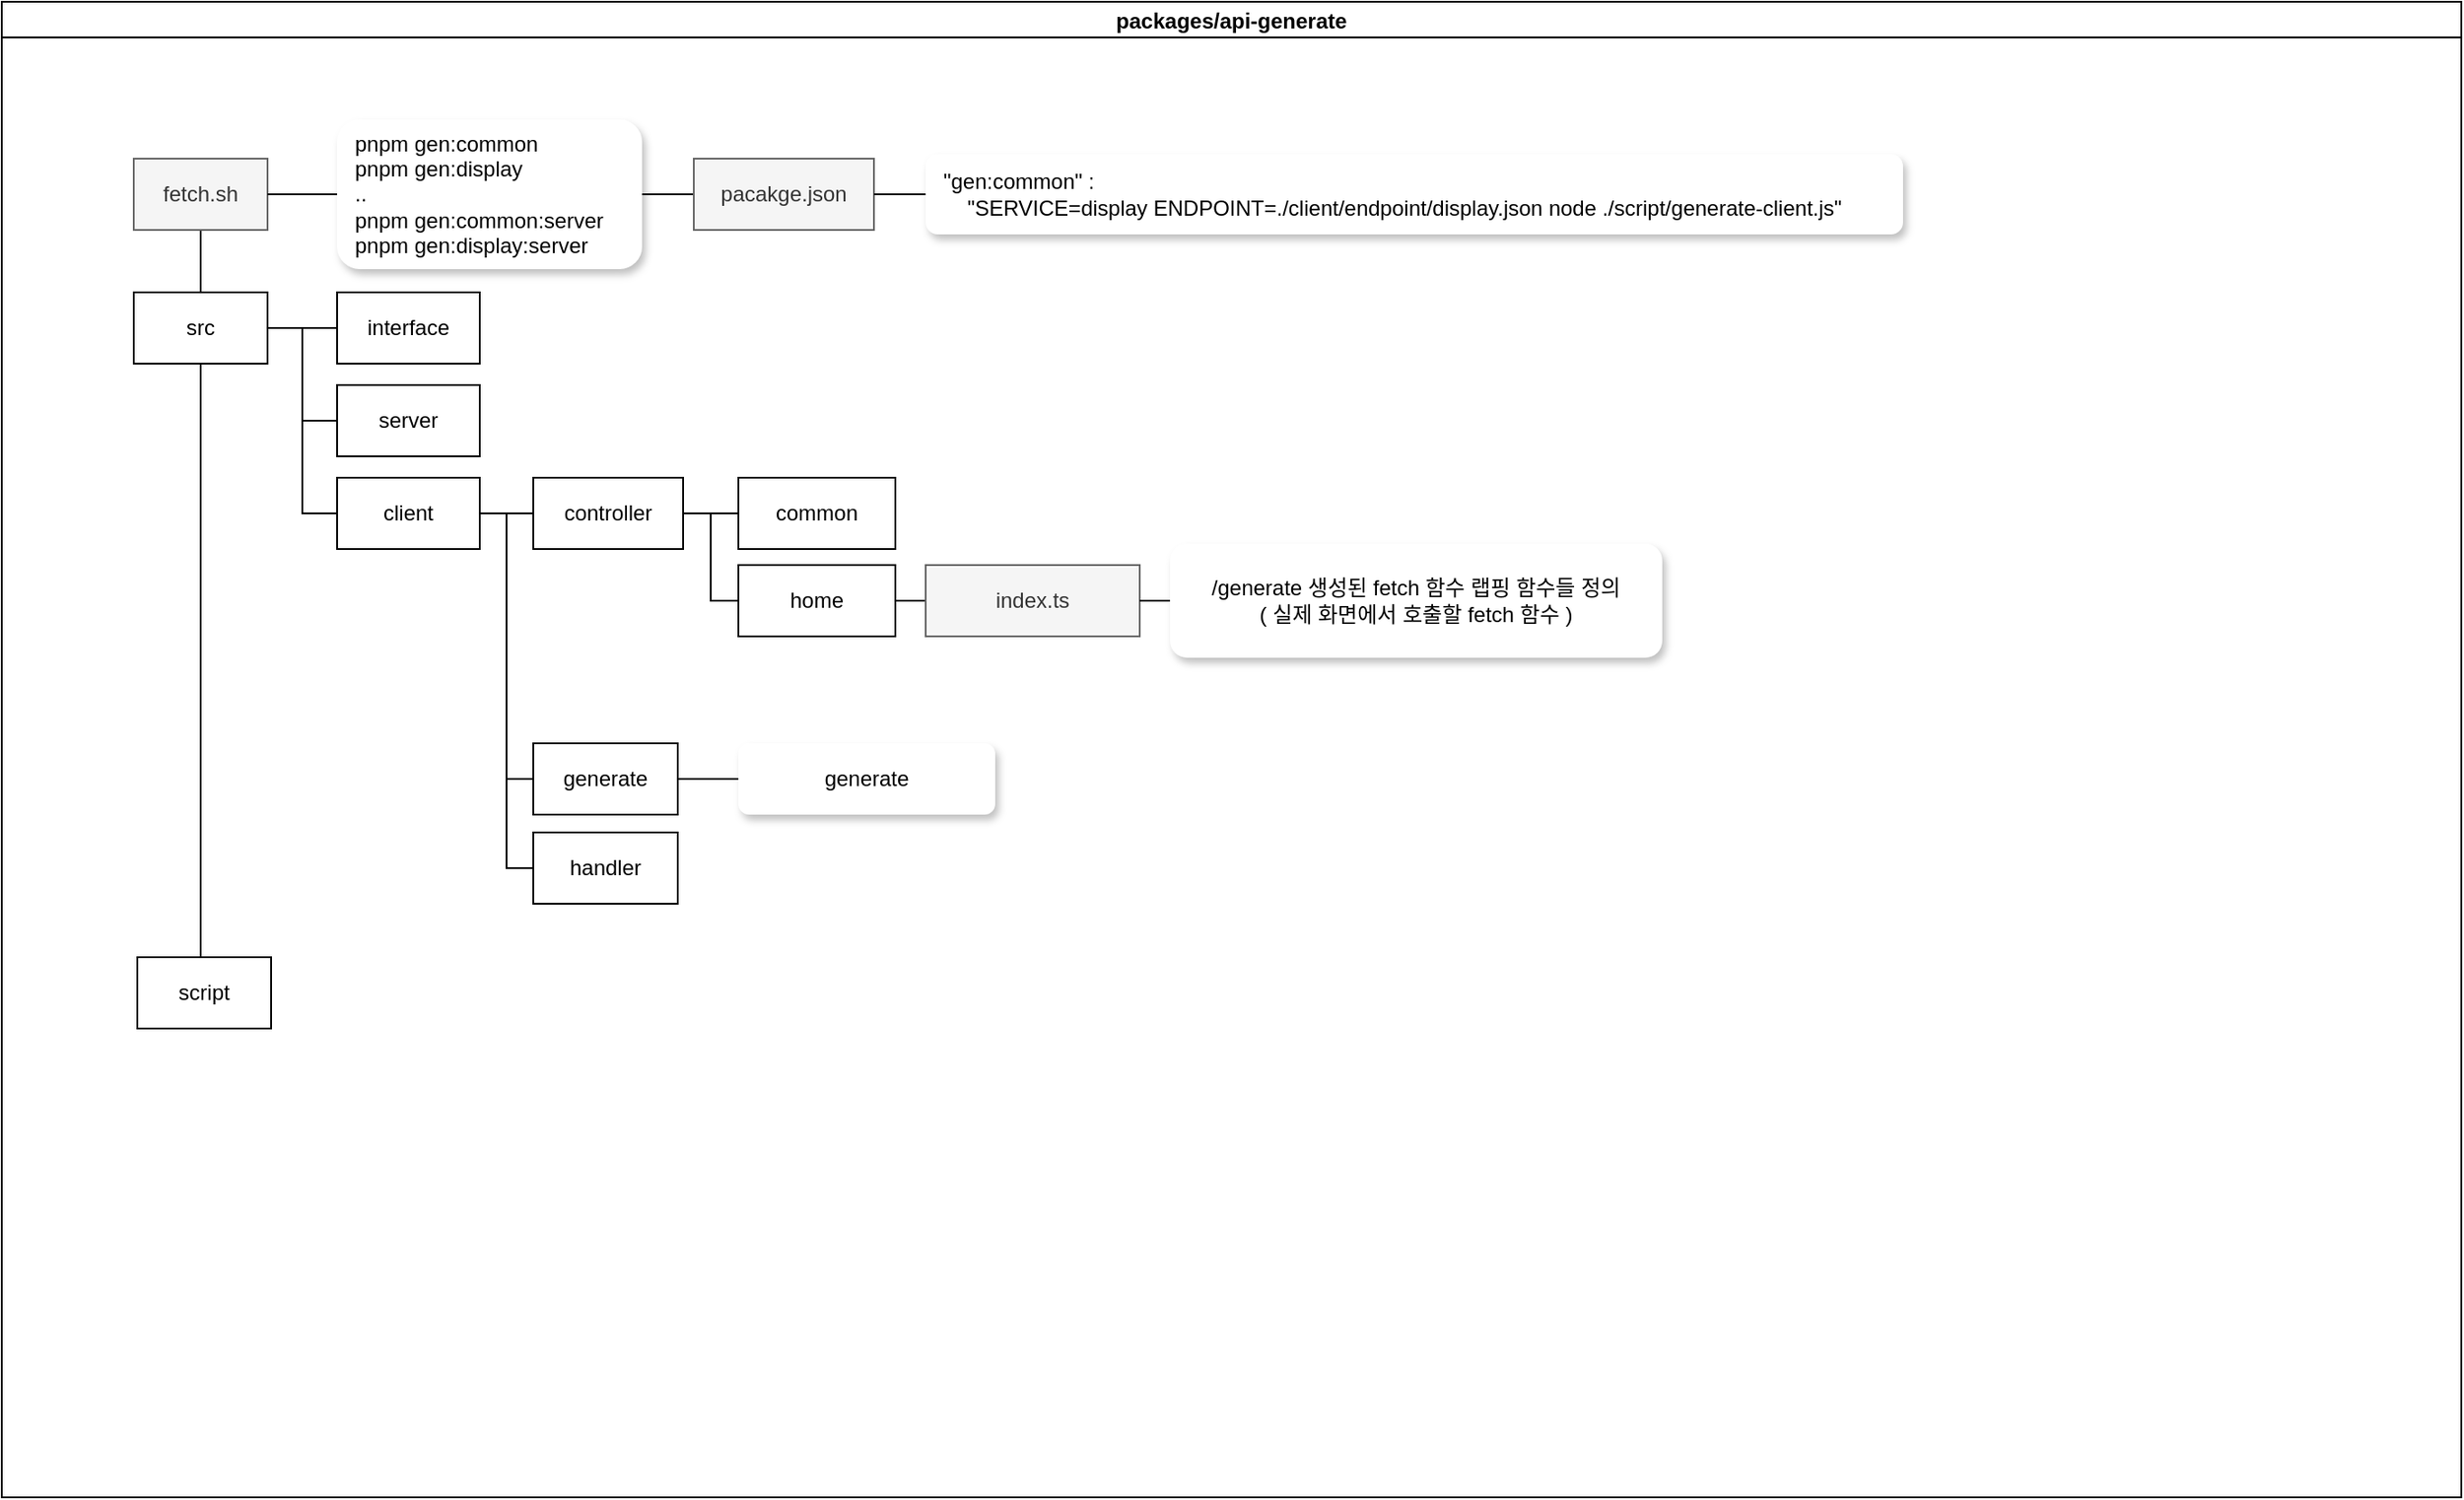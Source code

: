 <mxfile border="50" scale="3" compressed="false" locked="false" version="26.0.10">
  <diagram name="Blank" id="YmL12bMKpDGza6XwsDPr">
    <mxGraphModel dx="1930" dy="1001" grid="0" gridSize="10" guides="1" tooltips="1" connect="1" arrows="1" fold="1" page="0" pageScale="1" pageWidth="827" pageHeight="1169" background="none" math="1" shadow="0">
      <root>
        <mxCell id="X5NqExCQtvZxIxQ7pmgY-0" />
        <mxCell id="1" parent="X5NqExCQtvZxIxQ7pmgY-0" />
        <mxCell id="ELsMbzXoNtBKqP5es99s-56" value="packages/api-generate" style="swimlane;startSize=20;horizontal=1;containerType=tree;" vertex="1" parent="1">
          <mxGeometry x="-284" y="50" width="1379" height="839" as="geometry">
            <mxRectangle x="-272" y="152" width="218" height="89" as="alternateBounds" />
          </mxGeometry>
        </mxCell>
        <mxCell id="ELsMbzXoNtBKqP5es99s-57" value="" style="edgeStyle=elbowEdgeStyle;elbow=vertical;sourcePerimeterSpacing=0;targetPerimeterSpacing=0;startArrow=none;endArrow=none;rounded=0;curved=0;" edge="1" parent="ELsMbzXoNtBKqP5es99s-56" source="ELsMbzXoNtBKqP5es99s-58" target="ELsMbzXoNtBKqP5es99s-59">
          <mxGeometry relative="1" as="geometry" />
        </mxCell>
        <mxCell id="ELsMbzXoNtBKqP5es99s-58" value="src" style="whiteSpace=wrap;html=1;treeFolding=1;treeMoving=1;newEdgeStyle={&quot;edgeStyle&quot;:&quot;elbowEdgeStyle&quot;,&quot;startArrow&quot;:&quot;none&quot;,&quot;endArrow&quot;:&quot;none&quot;};" vertex="1" parent="ELsMbzXoNtBKqP5es99s-56">
          <mxGeometry x="74" y="163" width="75" height="40" as="geometry" />
        </mxCell>
        <mxCell id="ELsMbzXoNtBKqP5es99s-59" value="interface" style="whiteSpace=wrap;html=1;treeFolding=1;treeMoving=1;newEdgeStyle={&quot;edgeStyle&quot;:&quot;elbowEdgeStyle&quot;,&quot;startArrow&quot;:&quot;none&quot;,&quot;endArrow&quot;:&quot;none&quot;};" vertex="1" parent="ELsMbzXoNtBKqP5es99s-56">
          <mxGeometry x="188" y="163" width="80" height="40" as="geometry" />
        </mxCell>
        <mxCell id="ELsMbzXoNtBKqP5es99s-60" value="" style="edgeStyle=elbowEdgeStyle;rounded=0;orthogonalLoop=1;jettySize=auto;html=1;elbow=horizontal;startArrow=none;endArrow=none;" edge="1" source="ELsMbzXoNtBKqP5es99s-58" target="ELsMbzXoNtBKqP5es99s-61" parent="ELsMbzXoNtBKqP5es99s-56">
          <mxGeometry relative="1" as="geometry" />
        </mxCell>
        <mxCell id="ELsMbzXoNtBKqP5es99s-61" value="server" style="whiteSpace=wrap;html=1;treeFolding=1;treeMoving=1;newEdgeStyle={&quot;edgeStyle&quot;:&quot;elbowEdgeStyle&quot;,&quot;startArrow&quot;:&quot;none&quot;,&quot;endArrow&quot;:&quot;none&quot;};" vertex="1" parent="ELsMbzXoNtBKqP5es99s-56">
          <mxGeometry x="188" y="215" width="80" height="40" as="geometry" />
        </mxCell>
        <mxCell id="ELsMbzXoNtBKqP5es99s-62" value="" style="edgeStyle=elbowEdgeStyle;rounded=0;orthogonalLoop=1;jettySize=auto;html=1;elbow=horizontal;startArrow=none;endArrow=none;" edge="1" source="ELsMbzXoNtBKqP5es99s-58" target="ELsMbzXoNtBKqP5es99s-63" parent="ELsMbzXoNtBKqP5es99s-56">
          <mxGeometry relative="1" as="geometry" />
        </mxCell>
        <mxCell id="ELsMbzXoNtBKqP5es99s-63" value="client" style="whiteSpace=wrap;html=1;treeFolding=1;treeMoving=1;newEdgeStyle={&quot;edgeStyle&quot;:&quot;elbowEdgeStyle&quot;,&quot;startArrow&quot;:&quot;none&quot;,&quot;endArrow&quot;:&quot;none&quot;};" vertex="1" parent="ELsMbzXoNtBKqP5es99s-56">
          <mxGeometry x="188" y="267" width="80" height="40" as="geometry" />
        </mxCell>
        <mxCell id="ELsMbzXoNtBKqP5es99s-74" value="" style="edgeStyle=elbowEdgeStyle;rounded=0;orthogonalLoop=1;jettySize=auto;html=1;elbow=horizontal;startArrow=none;endArrow=none;" edge="1" target="ELsMbzXoNtBKqP5es99s-75" source="ELsMbzXoNtBKqP5es99s-63" parent="ELsMbzXoNtBKqP5es99s-56">
          <mxGeometry relative="1" as="geometry">
            <mxPoint x="-123" y="341" as="sourcePoint" />
          </mxGeometry>
        </mxCell>
        <mxCell id="ELsMbzXoNtBKqP5es99s-75" value="controller" style="whiteSpace=wrap;html=1;treeFolding=1;treeMoving=1;newEdgeStyle={&quot;edgeStyle&quot;:&quot;elbowEdgeStyle&quot;,&quot;startArrow&quot;:&quot;none&quot;,&quot;endArrow&quot;:&quot;none&quot;};" vertex="1" parent="ELsMbzXoNtBKqP5es99s-56">
          <mxGeometry x="298" y="267" width="84" height="40" as="geometry" />
        </mxCell>
        <mxCell id="ELsMbzXoNtBKqP5es99s-76" value="" style="edgeStyle=elbowEdgeStyle;rounded=0;orthogonalLoop=1;jettySize=auto;html=1;elbow=horizontal;startArrow=none;endArrow=none;" edge="1" target="ELsMbzXoNtBKqP5es99s-77" source="ELsMbzXoNtBKqP5es99s-63" parent="ELsMbzXoNtBKqP5es99s-56">
          <mxGeometry relative="1" as="geometry">
            <mxPoint x="36" y="445" as="sourcePoint" />
          </mxGeometry>
        </mxCell>
        <mxCell id="ELsMbzXoNtBKqP5es99s-77" value="generate" style="whiteSpace=wrap;html=1;treeFolding=1;treeMoving=1;newEdgeStyle={&quot;edgeStyle&quot;:&quot;elbowEdgeStyle&quot;,&quot;startArrow&quot;:&quot;none&quot;,&quot;endArrow&quot;:&quot;none&quot;};" vertex="1" parent="ELsMbzXoNtBKqP5es99s-56">
          <mxGeometry x="298" y="416" width="81" height="40" as="geometry" />
        </mxCell>
        <mxCell id="ELsMbzXoNtBKqP5es99s-82" value="" style="edgeStyle=elbowEdgeStyle;rounded=0;orthogonalLoop=1;jettySize=auto;html=1;elbow=horizontal;startArrow=none;endArrow=none;" edge="1" target="ELsMbzXoNtBKqP5es99s-83" source="ELsMbzXoNtBKqP5es99s-63" parent="ELsMbzXoNtBKqP5es99s-56">
          <mxGeometry relative="1" as="geometry">
            <mxPoint x="35" y="439" as="sourcePoint" />
          </mxGeometry>
        </mxCell>
        <mxCell id="ELsMbzXoNtBKqP5es99s-83" value="handler" style="whiteSpace=wrap;html=1;treeFolding=1;treeMoving=1;newEdgeStyle={&quot;edgeStyle&quot;:&quot;elbowEdgeStyle&quot;,&quot;startArrow&quot;:&quot;none&quot;,&quot;endArrow&quot;:&quot;none&quot;};" vertex="1" parent="ELsMbzXoNtBKqP5es99s-56">
          <mxGeometry x="298" y="466" width="81" height="40" as="geometry" />
        </mxCell>
        <mxCell id="ELsMbzXoNtBKqP5es99s-84" value="" style="edgeStyle=elbowEdgeStyle;rounded=0;orthogonalLoop=1;jettySize=auto;html=1;elbow=horizontal;startArrow=none;endArrow=none;" edge="1" target="ELsMbzXoNtBKqP5es99s-85" source="ELsMbzXoNtBKqP5es99s-75" parent="ELsMbzXoNtBKqP5es99s-56">
          <mxGeometry relative="1" as="geometry">
            <mxPoint x="-15" y="439" as="sourcePoint" />
          </mxGeometry>
        </mxCell>
        <mxCell id="ELsMbzXoNtBKqP5es99s-85" value="common" style="whiteSpace=wrap;html=1;treeFolding=1;treeMoving=1;newEdgeStyle={&quot;edgeStyle&quot;:&quot;elbowEdgeStyle&quot;,&quot;startArrow&quot;:&quot;none&quot;,&quot;endArrow&quot;:&quot;none&quot;};" vertex="1" parent="ELsMbzXoNtBKqP5es99s-56">
          <mxGeometry x="413" y="267" width="88" height="40" as="geometry" />
        </mxCell>
        <mxCell id="ELsMbzXoNtBKqP5es99s-87" value="" style="edgeStyle=elbowEdgeStyle;rounded=0;orthogonalLoop=1;jettySize=auto;html=1;elbow=horizontal;startArrow=none;endArrow=none;" edge="1" target="ELsMbzXoNtBKqP5es99s-88" source="ELsMbzXoNtBKqP5es99s-75" parent="ELsMbzXoNtBKqP5es99s-56">
          <mxGeometry relative="1" as="geometry">
            <mxPoint x="145" y="439" as="sourcePoint" />
          </mxGeometry>
        </mxCell>
        <mxCell id="ELsMbzXoNtBKqP5es99s-88" value="home" style="whiteSpace=wrap;html=1;treeFolding=1;treeMoving=1;newEdgeStyle={&quot;edgeStyle&quot;:&quot;elbowEdgeStyle&quot;,&quot;startArrow&quot;:&quot;none&quot;,&quot;endArrow&quot;:&quot;none&quot;};" vertex="1" parent="ELsMbzXoNtBKqP5es99s-56">
          <mxGeometry x="413" y="316" width="88" height="40" as="geometry" />
        </mxCell>
        <mxCell id="ELsMbzXoNtBKqP5es99s-89" value="" style="edgeStyle=elbowEdgeStyle;rounded=0;orthogonalLoop=1;jettySize=auto;html=1;elbow=horizontal;startArrow=none;endArrow=none;" edge="1" target="ELsMbzXoNtBKqP5es99s-90" source="ELsMbzXoNtBKqP5es99s-88" parent="ELsMbzXoNtBKqP5es99s-56">
          <mxGeometry relative="1" as="geometry">
            <mxPoint x="100" y="439" as="sourcePoint" />
          </mxGeometry>
        </mxCell>
        <mxCell id="ELsMbzXoNtBKqP5es99s-90" value="index.ts" style="whiteSpace=wrap;html=1;treeFolding=0;treeMoving=1;newEdgeStyle={&quot;edgeStyle&quot;:&quot;elbowEdgeStyle&quot;,&quot;startArrow&quot;:&quot;none&quot;,&quot;endArrow&quot;:&quot;none&quot;};fillColor=#f5f5f5;fontColor=#333333;strokeColor=#666666;" vertex="1" parent="ELsMbzXoNtBKqP5es99s-56">
          <mxGeometry x="518" y="316" width="120" height="40" as="geometry" />
        </mxCell>
        <mxCell id="ELsMbzXoNtBKqP5es99s-91" value="" style="edgeStyle=elbowEdgeStyle;rounded=0;orthogonalLoop=1;jettySize=auto;html=1;elbow=horizontal;startArrow=none;endArrow=none;" edge="1" target="ELsMbzXoNtBKqP5es99s-92" source="ELsMbzXoNtBKqP5es99s-90" parent="ELsMbzXoNtBKqP5es99s-56">
          <mxGeometry relative="1" as="geometry">
            <mxPoint x="260" y="488" as="sourcePoint" />
          </mxGeometry>
        </mxCell>
        <mxCell id="ELsMbzXoNtBKqP5es99s-92" value="/generate 생성된 fetch 함수 랩핑 함수들 정의&lt;div&gt;( 실제 화면에서 호출할 fetch 함수 )&lt;/div&gt;" style="whiteSpace=wrap;html=1;treeFolding=0;treeMoving=1;newEdgeStyle={&quot;edgeStyle&quot;:&quot;elbowEdgeStyle&quot;,&quot;startArrow&quot;:&quot;none&quot;,&quot;endArrow&quot;:&quot;none&quot;};align=center;verticalAlign=middle;shadow=1;strokeColor=none;labelBorderColor=none;rounded=1;glass=0;spacing=9;" vertex="1" parent="ELsMbzXoNtBKqP5es99s-56">
          <mxGeometry x="655" y="304" width="276" height="64" as="geometry" />
        </mxCell>
        <mxCell id="ELsMbzXoNtBKqP5es99s-95" value="" style="edgeStyle=elbowEdgeStyle;rounded=0;orthogonalLoop=1;jettySize=auto;html=1;elbow=horizontal;startArrow=none;endArrow=none;" edge="1" target="ELsMbzXoNtBKqP5es99s-96" source="ELsMbzXoNtBKqP5es99s-77" parent="ELsMbzXoNtBKqP5es99s-56">
          <mxGeometry relative="1" as="geometry">
            <mxPoint x="-15" y="439" as="sourcePoint" />
          </mxGeometry>
        </mxCell>
        <mxCell id="ELsMbzXoNtBKqP5es99s-96" value="generate" style="whiteSpace=wrap;html=1;treeFolding=0;treeMoving=1;newEdgeStyle={&quot;edgeStyle&quot;:&quot;elbowEdgeStyle&quot;,&quot;startArrow&quot;:&quot;none&quot;,&quot;endArrow&quot;:&quot;none&quot;};align=center;verticalAlign=middle;shadow=1;strokeColor=none;labelBorderColor=none;rounded=1;glass=0;" vertex="1" parent="ELsMbzXoNtBKqP5es99s-56">
          <mxGeometry x="413" y="416" width="144" height="40" as="geometry" />
        </mxCell>
        <mxCell id="ELsMbzXoNtBKqP5es99s-115" style="edgeStyle=elbowEdgeStyle;rounded=0;orthogonalLoop=1;jettySize=auto;html=1;startArrow=none;endArrow=none;entryX=0.5;entryY=0;entryDx=0;entryDy=0;fontFamily=Helvetica;fontSize=12;fontColor=default;" edge="1" parent="ELsMbzXoNtBKqP5es99s-56" source="ELsMbzXoNtBKqP5es99s-112" target="ELsMbzXoNtBKqP5es99s-58">
          <mxGeometry relative="1" as="geometry" />
        </mxCell>
        <mxCell id="ELsMbzXoNtBKqP5es99s-112" value="fetch.sh" style="whiteSpace=wrap;html=1;treeFolding=0;treeMoving=1;newEdgeStyle={&quot;edgeStyle&quot;:&quot;elbowEdgeStyle&quot;,&quot;startArrow&quot;:&quot;none&quot;,&quot;endArrow&quot;:&quot;none&quot;};fillColor=#f5f5f5;fontColor=#333333;strokeColor=#666666;" vertex="1" parent="ELsMbzXoNtBKqP5es99s-56">
          <mxGeometry x="74" y="88" width="75" height="40" as="geometry" />
        </mxCell>
        <mxCell id="ELsMbzXoNtBKqP5es99s-118" value="" style="edgeStyle=elbowEdgeStyle;rounded=0;orthogonalLoop=1;jettySize=auto;html=1;elbow=horizontal;startArrow=none;endArrow=none;" edge="1" source="ELsMbzXoNtBKqP5es99s-112" target="ELsMbzXoNtBKqP5es99s-119" parent="ELsMbzXoNtBKqP5es99s-56">
          <mxGeometry relative="1" as="geometry" />
        </mxCell>
        <mxCell id="ELsMbzXoNtBKqP5es99s-119" value="pnpm gen:common&lt;div&gt;pnpm gen:display&lt;/div&gt;&lt;div&gt;..&lt;/div&gt;&lt;div&gt;pnpm gen:common:server&lt;/div&gt;&lt;div&gt;pnpm gen:display:server&lt;/div&gt;" style="whiteSpace=wrap;html=1;treeFolding=0;treeMoving=1;newEdgeStyle={&quot;edgeStyle&quot;:&quot;elbowEdgeStyle&quot;,&quot;startArrow&quot;:&quot;none&quot;,&quot;endArrow&quot;:&quot;none&quot;};align=left;verticalAlign=middle;shadow=1;strokeColor=none;labelBorderColor=none;rounded=1;glass=0;spacing=10;" vertex="1" parent="ELsMbzXoNtBKqP5es99s-56">
          <mxGeometry x="188" y="66" width="171" height="84" as="geometry" />
        </mxCell>
        <mxCell id="ELsMbzXoNtBKqP5es99s-122" value="" style="edgeStyle=elbowEdgeStyle;rounded=0;orthogonalLoop=1;jettySize=auto;html=1;elbow=horizontal;startArrow=none;endArrow=none;" edge="1" target="ELsMbzXoNtBKqP5es99s-123" source="ELsMbzXoNtBKqP5es99s-119" parent="ELsMbzXoNtBKqP5es99s-56">
          <mxGeometry relative="1" as="geometry">
            <mxPoint x="-135" y="158" as="sourcePoint" />
          </mxGeometry>
        </mxCell>
        <mxCell id="ELsMbzXoNtBKqP5es99s-123" value="pacakge.json" style="whiteSpace=wrap;html=1;treeFolding=0;treeMoving=1;newEdgeStyle={&quot;edgeStyle&quot;:&quot;elbowEdgeStyle&quot;,&quot;startArrow&quot;:&quot;none&quot;,&quot;endArrow&quot;:&quot;none&quot;};fillColor=#f5f5f5;fontColor=#333333;strokeColor=#666666;" vertex="1" parent="ELsMbzXoNtBKqP5es99s-56">
          <mxGeometry x="388" y="88" width="101" height="40" as="geometry" />
        </mxCell>
        <mxCell id="ELsMbzXoNtBKqP5es99s-124" value="" style="edgeStyle=elbowEdgeStyle;rounded=0;orthogonalLoop=1;jettySize=auto;html=1;elbow=horizontal;startArrow=none;endArrow=none;" edge="1" target="ELsMbzXoNtBKqP5es99s-125" source="ELsMbzXoNtBKqP5es99s-123" parent="ELsMbzXoNtBKqP5es99s-56">
          <mxGeometry relative="1" as="geometry">
            <mxPoint x="75" y="158" as="sourcePoint" />
          </mxGeometry>
        </mxCell>
        <mxCell id="ELsMbzXoNtBKqP5es99s-125" value="&quot;gen:common&quot; :&lt;div&gt;&amp;nbsp; &amp;nbsp; &quot;SERVICE=display ENDPOINT=./client/endpoint/display.json&amp;nbsp;&lt;span style=&quot;background-color: transparent; color: light-dark(rgb(0, 0, 0), rgb(255, 255, 255));&quot;&gt;node ./script/generate-client.js&quot;&lt;/span&gt;&lt;/div&gt;" style="whiteSpace=wrap;html=1;treeFolding=0;treeMoving=1;newEdgeStyle={&quot;edgeStyle&quot;:&quot;elbowEdgeStyle&quot;,&quot;startArrow&quot;:&quot;none&quot;,&quot;endArrow&quot;:&quot;none&quot;};align=left;verticalAlign=middle;shadow=1;strokeColor=none;labelBorderColor=none;rounded=1;glass=0;spacing=10;" vertex="1" parent="ELsMbzXoNtBKqP5es99s-56">
          <mxGeometry x="518" y="85.5" width="548" height="45" as="geometry" />
        </mxCell>
        <mxCell id="ELsMbzXoNtBKqP5es99s-136" style="edgeStyle=elbowEdgeStyle;rounded=0;orthogonalLoop=1;jettySize=auto;html=1;startArrow=none;endArrow=none;entryX=0.5;entryY=1;entryDx=0;entryDy=0;fontFamily=Helvetica;fontSize=12;fontColor=#333333;" edge="1" parent="ELsMbzXoNtBKqP5es99s-56" source="ELsMbzXoNtBKqP5es99s-133" target="ELsMbzXoNtBKqP5es99s-58">
          <mxGeometry relative="1" as="geometry" />
        </mxCell>
        <mxCell id="ELsMbzXoNtBKqP5es99s-133" value="script" style="whiteSpace=wrap;html=1;treeFolding=1;treeMoving=1;newEdgeStyle={&quot;edgeStyle&quot;:&quot;elbowEdgeStyle&quot;,&quot;startArrow&quot;:&quot;none&quot;,&quot;endArrow&quot;:&quot;none&quot;};" vertex="1" parent="ELsMbzXoNtBKqP5es99s-56">
          <mxGeometry x="76" y="536" width="75" height="40" as="geometry" />
        </mxCell>
      </root>
    </mxGraphModel>
  </diagram>
</mxfile>

